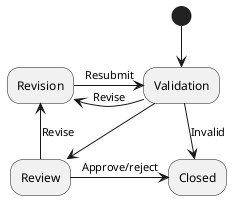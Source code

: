 @startuml

(*) --> "Validation"
"Revision" ->[Resubmit] "Validation"
"Validation" ->[Invalid] "Closed"
"Validation" --> "Review"
"Review" ->[Approve/reject] "Closed"
"Review" ->[Revise] "Revision"
"Validation" ->[Revise] "Revision"

@enduml
